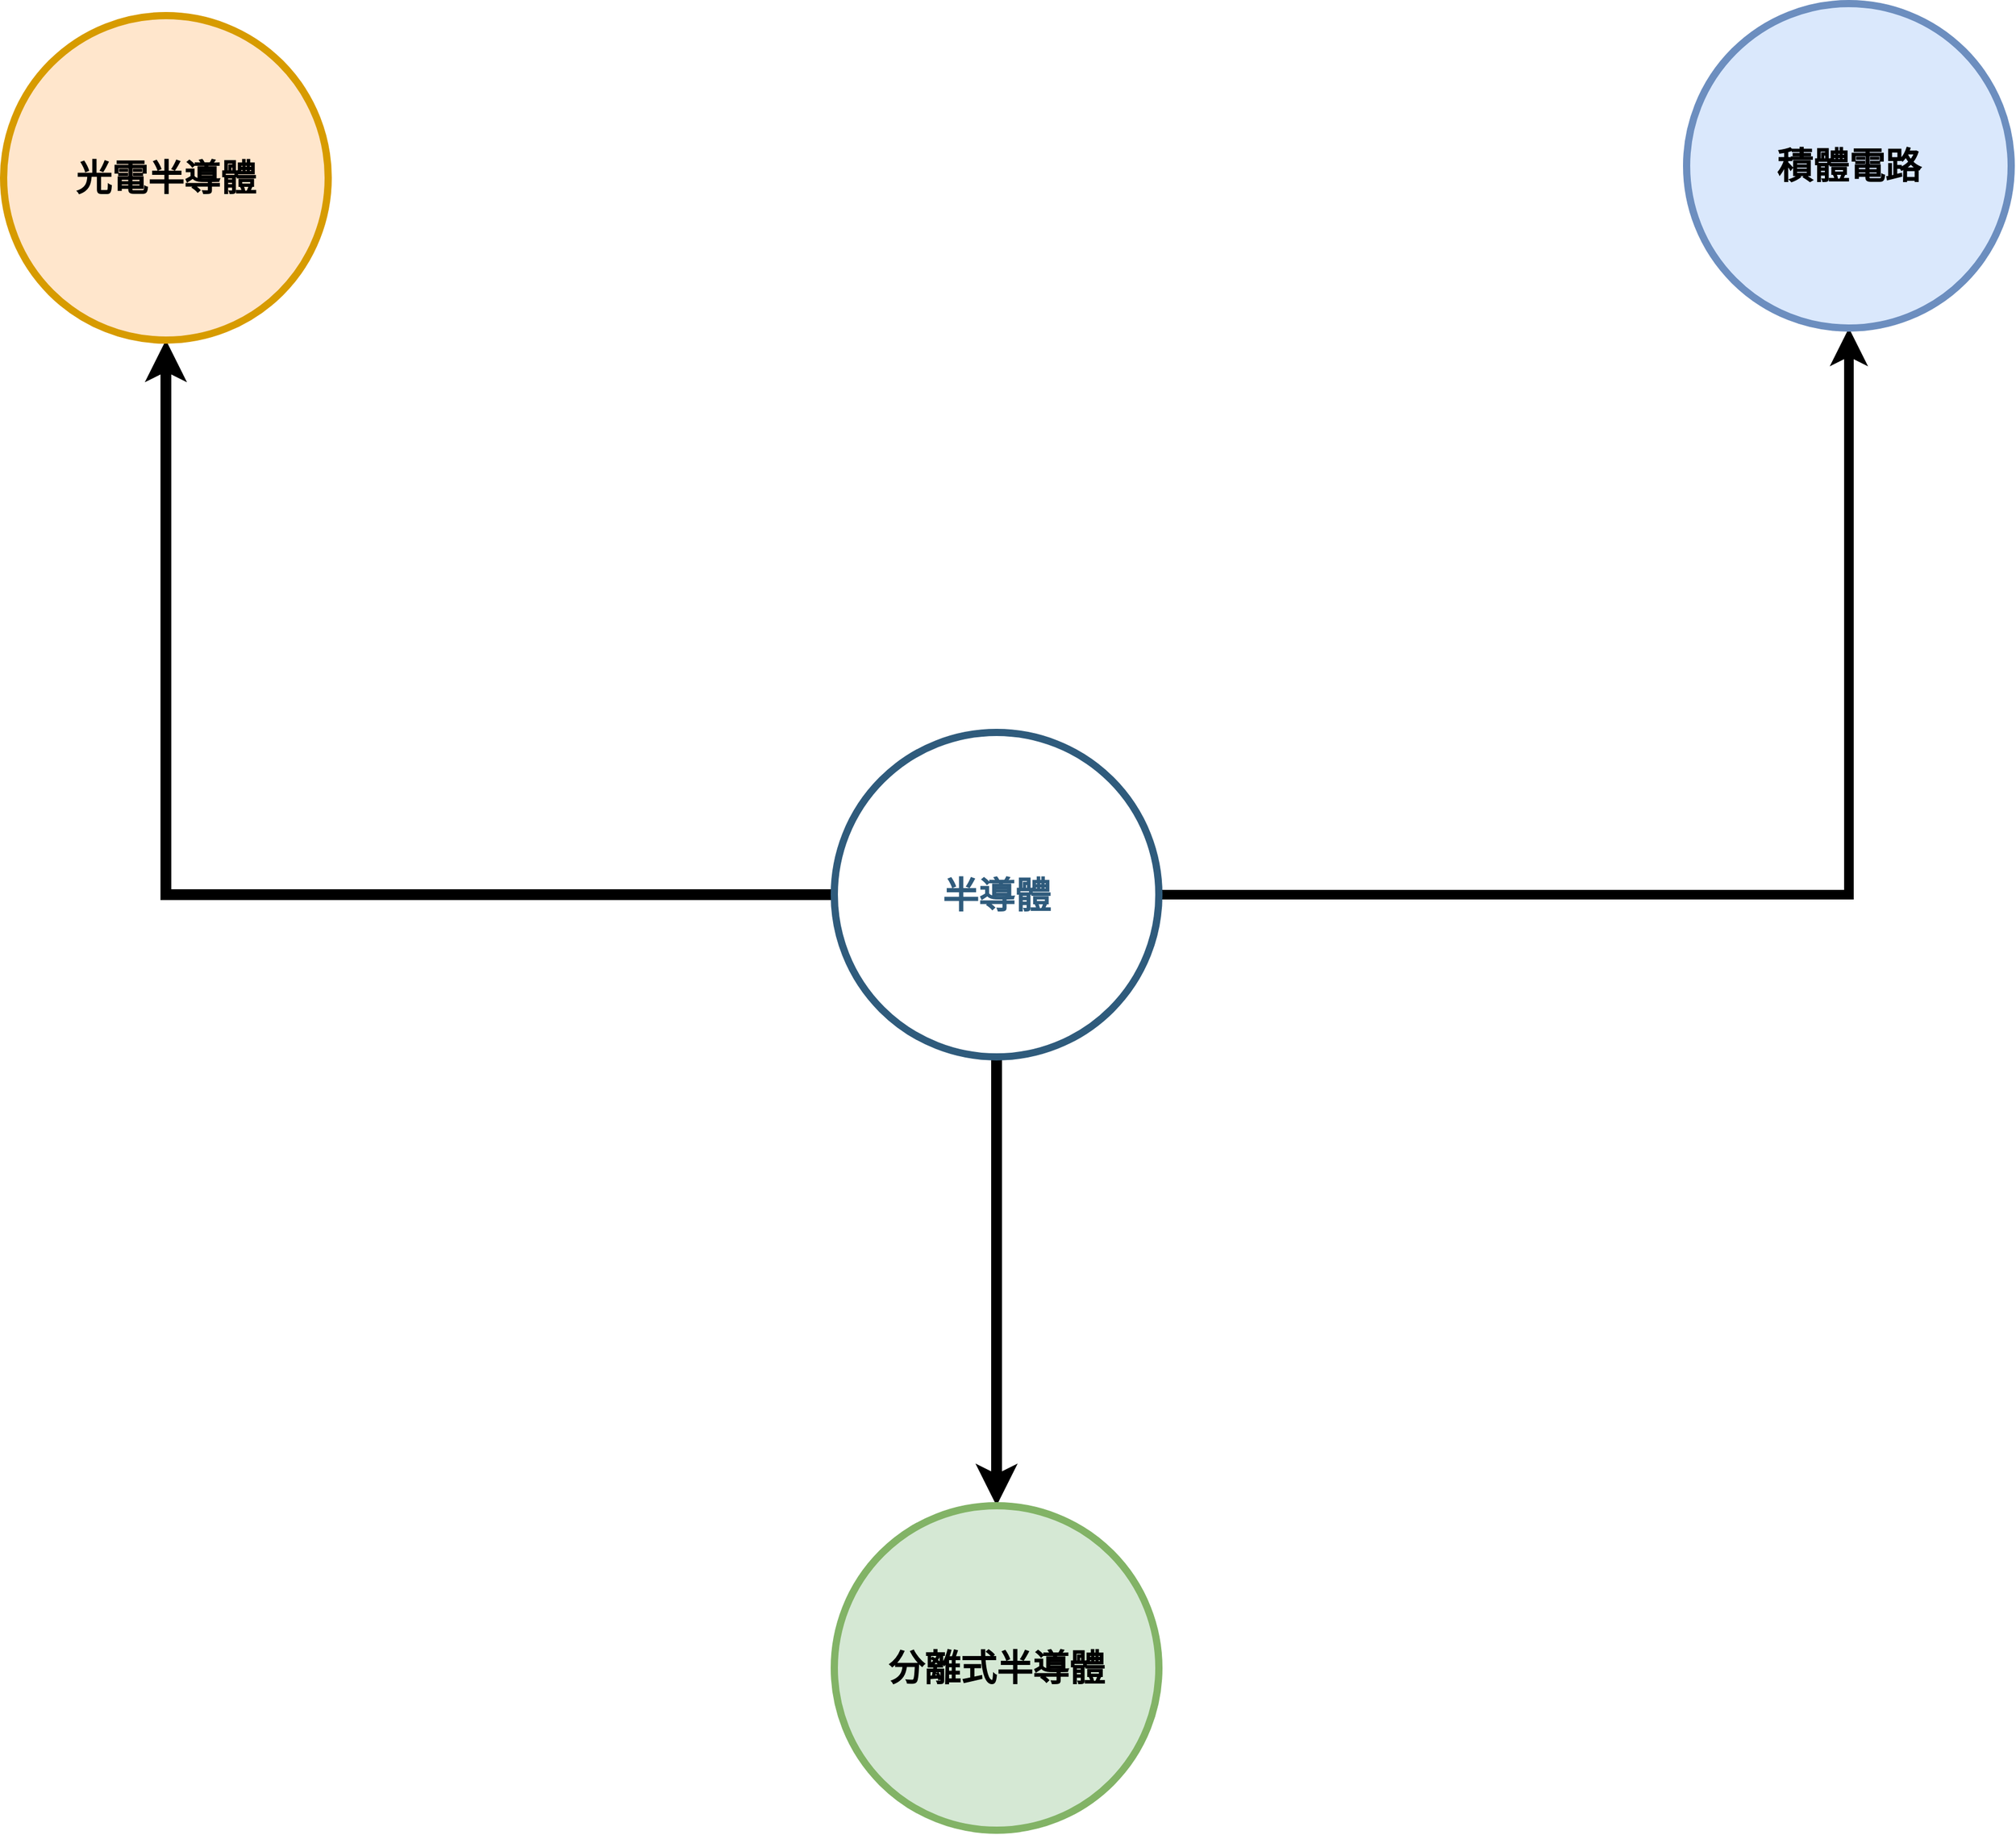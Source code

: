 <mxfile version="20.3.6" type="github" pages="2">
  <diagram id="6a731a19-8d31-9384-78a2-239565b7b9f0" name="Page-1">
    <mxGraphModel dx="786" dy="469" grid="1" gridSize="10" guides="1" tooltips="1" connect="1" arrows="1" fold="1" page="1" pageScale="1" pageWidth="1169" pageHeight="827" background="none" math="0" shadow="0">
      <root>
        <mxCell id="0" />
        <mxCell id="1" parent="0" />
        <mxCell id="XJvKfV6S47I9_wOl1pvC-1545" value="" style="edgeStyle=orthogonalEdgeStyle;rounded=0;orthogonalLoop=1;jettySize=auto;html=1;strokeWidth=8;" parent="1" source="1515" target="XJvKfV6S47I9_wOl1pvC-1544" edge="1">
          <mxGeometry relative="1" as="geometry" />
        </mxCell>
        <mxCell id="XJvKfV6S47I9_wOl1pvC-1547" value="" style="edgeStyle=orthogonalEdgeStyle;rounded=0;orthogonalLoop=1;jettySize=auto;html=1;strokeWidth=9;" parent="1" source="1515" target="XJvKfV6S47I9_wOl1pvC-1546" edge="1">
          <mxGeometry relative="1" as="geometry" />
        </mxCell>
        <mxCell id="XJvKfV6S47I9_wOl1pvC-1549" value="" style="edgeStyle=orthogonalEdgeStyle;rounded=0;orthogonalLoop=1;jettySize=auto;html=1;strokeWidth=9;" parent="1" source="1515" target="XJvKfV6S47I9_wOl1pvC-1548" edge="1">
          <mxGeometry relative="1" as="geometry" />
        </mxCell>
        <mxCell id="1515" value="半導體" style="ellipse;whiteSpace=wrap;html=1;shadow=0;fontFamily=Helvetica;fontSize=30;fontColor=#2F5B7C;align=center;strokeColor=#2F5B7C;strokeWidth=6;fillColor=#FFFFFF;fontStyle=1;gradientColor=none;" parent="1" vertex="1">
          <mxGeometry x="961" y="676.5" width="270" height="270" as="geometry" />
        </mxCell>
        <mxCell id="XJvKfV6S47I9_wOl1pvC-1544" value="積體電路" style="ellipse;whiteSpace=wrap;html=1;shadow=0;fontFamily=Helvetica;fontSize=30;align=center;strokeColor=#6c8ebf;strokeWidth=6;fillColor=#dae8fc;fontStyle=1;" parent="1" vertex="1">
          <mxGeometry x="1670" y="70" width="270" height="270" as="geometry" />
        </mxCell>
        <mxCell id="XJvKfV6S47I9_wOl1pvC-1546" value="分離式半導體" style="ellipse;whiteSpace=wrap;html=1;shadow=0;fontFamily=Helvetica;fontSize=30;align=center;strokeColor=#82b366;strokeWidth=6;fillColor=#d5e8d4;fontStyle=1;" parent="1" vertex="1">
          <mxGeometry x="961" y="1320" width="270" height="270" as="geometry" />
        </mxCell>
        <mxCell id="XJvKfV6S47I9_wOl1pvC-1548" value="光電半導體" style="ellipse;whiteSpace=wrap;html=1;shadow=0;fontFamily=Helvetica;fontSize=30;align=center;strokeColor=#d79b00;strokeWidth=6;fillColor=#ffe6cc;fontStyle=1;" parent="1" vertex="1">
          <mxGeometry x="270" y="80" width="270" height="270" as="geometry" />
        </mxCell>
      </root>
    </mxGraphModel>
  </diagram>
  <diagram id="0qEKj68VeeUGKgSCP1vO" name="第 2 页">
    <mxGraphModel dx="786" dy="469" grid="1" gridSize="10" guides="1" tooltips="1" connect="1" arrows="1" fold="1" page="1" pageScale="1" pageWidth="827" pageHeight="1169" math="0" shadow="0">
      <root>
        <mxCell id="0" />
        <mxCell id="1" parent="0" />
        <mxCell id="czQfFHB7epsmjp6MZsaj-1" value="" style="ellipse;whiteSpace=wrap;html=1;strokeWidth=6;" vertex="1" parent="1">
          <mxGeometry x="340" y="220" width="120" height="80" as="geometry" />
        </mxCell>
        <mxCell id="czQfFHB7epsmjp6MZsaj-2" value="" style="rhombus;whiteSpace=wrap;html=1;strokeWidth=6;" vertex="1" parent="1">
          <mxGeometry x="190" y="210" width="80" height="80" as="geometry" />
        </mxCell>
      </root>
    </mxGraphModel>
  </diagram>
</mxfile>
